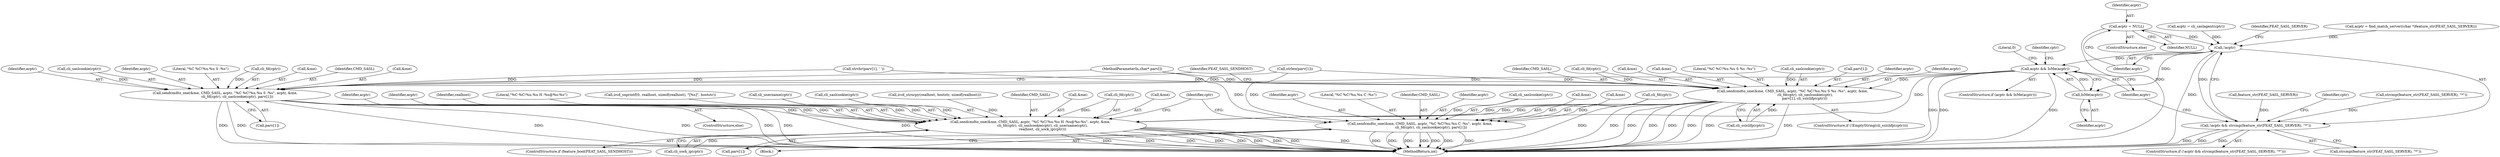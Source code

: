 digraph "0_nefarious2_f50a84bad996d438e7b31b9e74c32a41e43f8be5@pointer" {
"1000179" [label="(Call,acptr = NULL)"];
"1000184" [label="(Call,!acptr)"];
"1000183" [label="(Call,!acptr && strcmp(feature_str(FEAT_SASL_SERVER), \"*\"))"];
"1000196" [label="(Call,acptr && IsMe(acptr))"];
"1000270" [label="(Call,sendcmdto_one(&me, CMD_SASL, acptr, \"%C %C!%u.%u S %s :%s\", acptr, &me,\n                       cli_fd(cptr), cli_saslcookie(cptr),\n                      parv[1], cli_sslclifp(cptr)))"];
"1000308" [label="(Call,sendcmdto_one(&me, CMD_SASL, acptr, \"%C %C!%u.%u H :%s@%s:%s\", acptr, &me,\n                      cli_fd(cptr), cli_saslcookie(cptr), cli_username(cptr),\n                      realhost, cli_sock_ip(cptr)))"];
"1000289" [label="(Call,sendcmdto_one(&me, CMD_SASL, acptr, \"%C %C!%u.%u S :%s\", acptr, &me,\n                      cli_fd(cptr), cli_saslcookie(cptr), parv[1]))"];
"1000328" [label="(Call,sendcmdto_one(&me, CMD_SASL, acptr, \"%C %C!%u.%u C :%s\", acptr, &me,\n                    cli_fd(cptr), cli_saslcookie(cptr), parv[1]))"];
"1000198" [label="(Call,IsMe(acptr))"];
"1000185" [label="(Identifier,acptr)"];
"1000300" [label="(Call,cli_saslcookie(cptr))"];
"1000324" [label="(Call,cli_sock_ip(cptr))"];
"1000198" [label="(Call,IsMe(acptr))"];
"1000274" [label="(Identifier,acptr)"];
"1000197" [label="(Identifier,acptr)"];
"1000288" [label="(ControlStructure,else)"];
"1000273" [label="(Identifier,CMD_SASL)"];
"1000295" [label="(Identifier,acptr)"];
"1000298" [label="(Call,cli_fd(cptr))"];
"1000302" [label="(Call,parv[1])"];
"1000311" [label="(Identifier,CMD_SASL)"];
"1000187" [label="(Call,feature_str(FEAT_SASL_SERVER))"];
"1000161" [label="(Call,acptr = cli_saslagent(cptr))"];
"1000331" [label="(Identifier,CMD_SASL)"];
"1000265" [label="(ControlStructure,if (!EmptyString(cli_sslclifp(cptr))))"];
"1000201" [label="(Literal,0)"];
"1000294" [label="(Literal,\"%C %C!%u.%u S :%s\")"];
"1000315" [label="(Call,&me)"];
"1000279" [label="(Call,cli_fd(cptr))"];
"1000317" [label="(Call,cli_fd(cptr))"];
"1000448" [label="(Identifier,cptr)"];
"1000328" [label="(Call,sendcmdto_one(&me, CMD_SASL, acptr, \"%C %C!%u.%u C :%s\", acptr, &me,\n                    cli_fd(cptr), cli_saslcookie(cptr), parv[1]))"];
"1000271" [label="(Call,&me)"];
"1000277" [label="(Call,&me)"];
"1000108" [label="(MethodParameterIn,char* parv[])"];
"1000179" [label="(Call,acptr = NULL)"];
"1000286" [label="(Call,cli_sslclifp(cptr))"];
"1000199" [label="(Identifier,acptr)"];
"1000192" [label="(Identifier,cptr)"];
"1000296" [label="(Call,&me)"];
"1000334" [label="(Identifier,acptr)"];
"1000339" [label="(Call,cli_saslcookie(cptr))"];
"1000292" [label="(Identifier,CMD_SASL)"];
"1000143" [label="(Call,strlen(parv[1]))"];
"1000275" [label="(Literal,\"%C %C!%u.%u S %s :%s\")"];
"1000188" [label="(Identifier,FEAT_SASL_SERVER)"];
"1000281" [label="(Call,cli_saslcookie(cptr))"];
"1000181" [label="(Identifier,NULL)"];
"1000283" [label="(Call,parv[1])"];
"1000309" [label="(Call,&me)"];
"1000254" [label="(Call,strchr(parv[1], ' '))"];
"1000314" [label="(Identifier,acptr)"];
"1000167" [label="(Call,strcmp(feature_str(FEAT_SASL_SERVER), \"*\"))"];
"1000205" [label="(Identifier,cptr)"];
"1000196" [label="(Call,acptr && IsMe(acptr))"];
"1000290" [label="(Call,&me)"];
"1000329" [label="(Call,&me)"];
"1000312" [label="(Identifier,acptr)"];
"1000270" [label="(Call,sendcmdto_one(&me, CMD_SASL, acptr, \"%C %C!%u.%u S %s :%s\", acptr, &me,\n                       cli_fd(cptr), cli_saslcookie(cptr),\n                      parv[1], cli_sslclifp(cptr)))"];
"1000323" [label="(Identifier,realhost)"];
"1000289" [label="(Call,sendcmdto_one(&me, CMD_SASL, acptr, \"%C %C!%u.%u S :%s\", acptr, &me,\n                      cli_fd(cptr), cli_saslcookie(cptr), parv[1]))"];
"1000184" [label="(Call,!acptr)"];
"1000307" [label="(Identifier,FEAT_SASL_SENDHOST)"];
"1000178" [label="(ControlStructure,else)"];
"1000182" [label="(ControlStructure,if (!acptr && strcmp(feature_str(FEAT_SASL_SERVER), \"*\")))"];
"1000195" [label="(ControlStructure,if (acptr && IsMe(acptr)))"];
"1000305" [label="(ControlStructure,if (feature_bool(FEAT_SASL_SENDHOST)))"];
"1000341" [label="(Call,parv[1])"];
"1000186" [label="(Call,strcmp(feature_str(FEAT_SASL_SERVER), \"*\"))"];
"1000327" [label="(Block,)"];
"1000463" [label="(MethodReturn,int)"];
"1000308" [label="(Call,sendcmdto_one(&me, CMD_SASL, acptr, \"%C %C!%u.%u H :%s@%s:%s\", acptr, &me,\n                      cli_fd(cptr), cli_saslcookie(cptr), cli_username(cptr),\n                      realhost, cli_sock_ip(cptr)))"];
"1000313" [label="(Literal,\"%C %C!%u.%u H :%s@%s:%s\")"];
"1000227" [label="(Call,ircd_snprintf(0, realhost, sizeof(realhost), \"[%s]\", hoststr))"];
"1000180" [label="(Identifier,acptr)"];
"1000183" [label="(Call,!acptr && strcmp(feature_str(FEAT_SASL_SERVER), \"*\"))"];
"1000335" [label="(Call,&me)"];
"1000337" [label="(Call,cli_fd(cptr))"];
"1000321" [label="(Call,cli_username(cptr))"];
"1000319" [label="(Call,cli_saslcookie(cptr))"];
"1000235" [label="(Call,ircd_strncpy(realhost, hoststr, sizeof(realhost)))"];
"1000276" [label="(Identifier,acptr)"];
"1000332" [label="(Identifier,acptr)"];
"1000171" [label="(Call,acptr = find_match_server((char *)feature_str(FEAT_SASL_SERVER)))"];
"1000333" [label="(Literal,\"%C %C!%u.%u C :%s\")"];
"1000293" [label="(Identifier,acptr)"];
"1000179" -> "1000178"  [label="AST: "];
"1000179" -> "1000181"  [label="CFG: "];
"1000180" -> "1000179"  [label="AST: "];
"1000181" -> "1000179"  [label="AST: "];
"1000185" -> "1000179"  [label="CFG: "];
"1000179" -> "1000463"  [label="DDG: "];
"1000179" -> "1000184"  [label="DDG: "];
"1000184" -> "1000183"  [label="AST: "];
"1000184" -> "1000185"  [label="CFG: "];
"1000185" -> "1000184"  [label="AST: "];
"1000188" -> "1000184"  [label="CFG: "];
"1000183" -> "1000184"  [label="CFG: "];
"1000184" -> "1000463"  [label="DDG: "];
"1000184" -> "1000183"  [label="DDG: "];
"1000171" -> "1000184"  [label="DDG: "];
"1000161" -> "1000184"  [label="DDG: "];
"1000184" -> "1000196"  [label="DDG: "];
"1000184" -> "1000198"  [label="DDG: "];
"1000183" -> "1000182"  [label="AST: "];
"1000183" -> "1000186"  [label="CFG: "];
"1000186" -> "1000183"  [label="AST: "];
"1000192" -> "1000183"  [label="CFG: "];
"1000197" -> "1000183"  [label="CFG: "];
"1000183" -> "1000463"  [label="DDG: "];
"1000183" -> "1000463"  [label="DDG: "];
"1000183" -> "1000463"  [label="DDG: "];
"1000167" -> "1000183"  [label="DDG: "];
"1000187" -> "1000183"  [label="DDG: "];
"1000196" -> "1000195"  [label="AST: "];
"1000196" -> "1000197"  [label="CFG: "];
"1000196" -> "1000198"  [label="CFG: "];
"1000197" -> "1000196"  [label="AST: "];
"1000198" -> "1000196"  [label="AST: "];
"1000201" -> "1000196"  [label="CFG: "];
"1000205" -> "1000196"  [label="CFG: "];
"1000196" -> "1000463"  [label="DDG: "];
"1000196" -> "1000463"  [label="DDG: "];
"1000196" -> "1000463"  [label="DDG: "];
"1000198" -> "1000196"  [label="DDG: "];
"1000196" -> "1000270"  [label="DDG: "];
"1000196" -> "1000289"  [label="DDG: "];
"1000196" -> "1000328"  [label="DDG: "];
"1000270" -> "1000265"  [label="AST: "];
"1000270" -> "1000286"  [label="CFG: "];
"1000271" -> "1000270"  [label="AST: "];
"1000273" -> "1000270"  [label="AST: "];
"1000274" -> "1000270"  [label="AST: "];
"1000275" -> "1000270"  [label="AST: "];
"1000276" -> "1000270"  [label="AST: "];
"1000277" -> "1000270"  [label="AST: "];
"1000279" -> "1000270"  [label="AST: "];
"1000281" -> "1000270"  [label="AST: "];
"1000283" -> "1000270"  [label="AST: "];
"1000286" -> "1000270"  [label="AST: "];
"1000307" -> "1000270"  [label="CFG: "];
"1000270" -> "1000463"  [label="DDG: "];
"1000270" -> "1000463"  [label="DDG: "];
"1000270" -> "1000463"  [label="DDG: "];
"1000270" -> "1000463"  [label="DDG: "];
"1000270" -> "1000463"  [label="DDG: "];
"1000270" -> "1000463"  [label="DDG: "];
"1000270" -> "1000463"  [label="DDG: "];
"1000270" -> "1000463"  [label="DDG: "];
"1000279" -> "1000270"  [label="DDG: "];
"1000281" -> "1000270"  [label="DDG: "];
"1000254" -> "1000270"  [label="DDG: "];
"1000143" -> "1000270"  [label="DDG: "];
"1000108" -> "1000270"  [label="DDG: "];
"1000286" -> "1000270"  [label="DDG: "];
"1000270" -> "1000308"  [label="DDG: "];
"1000270" -> "1000308"  [label="DDG: "];
"1000270" -> "1000308"  [label="DDG: "];
"1000308" -> "1000305"  [label="AST: "];
"1000308" -> "1000324"  [label="CFG: "];
"1000309" -> "1000308"  [label="AST: "];
"1000311" -> "1000308"  [label="AST: "];
"1000312" -> "1000308"  [label="AST: "];
"1000313" -> "1000308"  [label="AST: "];
"1000314" -> "1000308"  [label="AST: "];
"1000315" -> "1000308"  [label="AST: "];
"1000317" -> "1000308"  [label="AST: "];
"1000319" -> "1000308"  [label="AST: "];
"1000321" -> "1000308"  [label="AST: "];
"1000323" -> "1000308"  [label="AST: "];
"1000324" -> "1000308"  [label="AST: "];
"1000448" -> "1000308"  [label="CFG: "];
"1000308" -> "1000463"  [label="DDG: "];
"1000308" -> "1000463"  [label="DDG: "];
"1000308" -> "1000463"  [label="DDG: "];
"1000308" -> "1000463"  [label="DDG: "];
"1000308" -> "1000463"  [label="DDG: "];
"1000308" -> "1000463"  [label="DDG: "];
"1000308" -> "1000463"  [label="DDG: "];
"1000308" -> "1000463"  [label="DDG: "];
"1000308" -> "1000463"  [label="DDG: "];
"1000289" -> "1000308"  [label="DDG: "];
"1000289" -> "1000308"  [label="DDG: "];
"1000289" -> "1000308"  [label="DDG: "];
"1000317" -> "1000308"  [label="DDG: "];
"1000319" -> "1000308"  [label="DDG: "];
"1000321" -> "1000308"  [label="DDG: "];
"1000235" -> "1000308"  [label="DDG: "];
"1000227" -> "1000308"  [label="DDG: "];
"1000324" -> "1000308"  [label="DDG: "];
"1000289" -> "1000288"  [label="AST: "];
"1000289" -> "1000302"  [label="CFG: "];
"1000290" -> "1000289"  [label="AST: "];
"1000292" -> "1000289"  [label="AST: "];
"1000293" -> "1000289"  [label="AST: "];
"1000294" -> "1000289"  [label="AST: "];
"1000295" -> "1000289"  [label="AST: "];
"1000296" -> "1000289"  [label="AST: "];
"1000298" -> "1000289"  [label="AST: "];
"1000300" -> "1000289"  [label="AST: "];
"1000302" -> "1000289"  [label="AST: "];
"1000307" -> "1000289"  [label="CFG: "];
"1000289" -> "1000463"  [label="DDG: "];
"1000289" -> "1000463"  [label="DDG: "];
"1000289" -> "1000463"  [label="DDG: "];
"1000289" -> "1000463"  [label="DDG: "];
"1000289" -> "1000463"  [label="DDG: "];
"1000289" -> "1000463"  [label="DDG: "];
"1000289" -> "1000463"  [label="DDG: "];
"1000298" -> "1000289"  [label="DDG: "];
"1000300" -> "1000289"  [label="DDG: "];
"1000254" -> "1000289"  [label="DDG: "];
"1000143" -> "1000289"  [label="DDG: "];
"1000108" -> "1000289"  [label="DDG: "];
"1000328" -> "1000327"  [label="AST: "];
"1000328" -> "1000341"  [label="CFG: "];
"1000329" -> "1000328"  [label="AST: "];
"1000331" -> "1000328"  [label="AST: "];
"1000332" -> "1000328"  [label="AST: "];
"1000333" -> "1000328"  [label="AST: "];
"1000334" -> "1000328"  [label="AST: "];
"1000335" -> "1000328"  [label="AST: "];
"1000337" -> "1000328"  [label="AST: "];
"1000339" -> "1000328"  [label="AST: "];
"1000341" -> "1000328"  [label="AST: "];
"1000448" -> "1000328"  [label="CFG: "];
"1000328" -> "1000463"  [label="DDG: "];
"1000328" -> "1000463"  [label="DDG: "];
"1000328" -> "1000463"  [label="DDG: "];
"1000328" -> "1000463"  [label="DDG: "];
"1000328" -> "1000463"  [label="DDG: "];
"1000328" -> "1000463"  [label="DDG: "];
"1000328" -> "1000463"  [label="DDG: "];
"1000337" -> "1000328"  [label="DDG: "];
"1000339" -> "1000328"  [label="DDG: "];
"1000143" -> "1000328"  [label="DDG: "];
"1000108" -> "1000328"  [label="DDG: "];
"1000198" -> "1000199"  [label="CFG: "];
"1000199" -> "1000198"  [label="AST: "];
}

